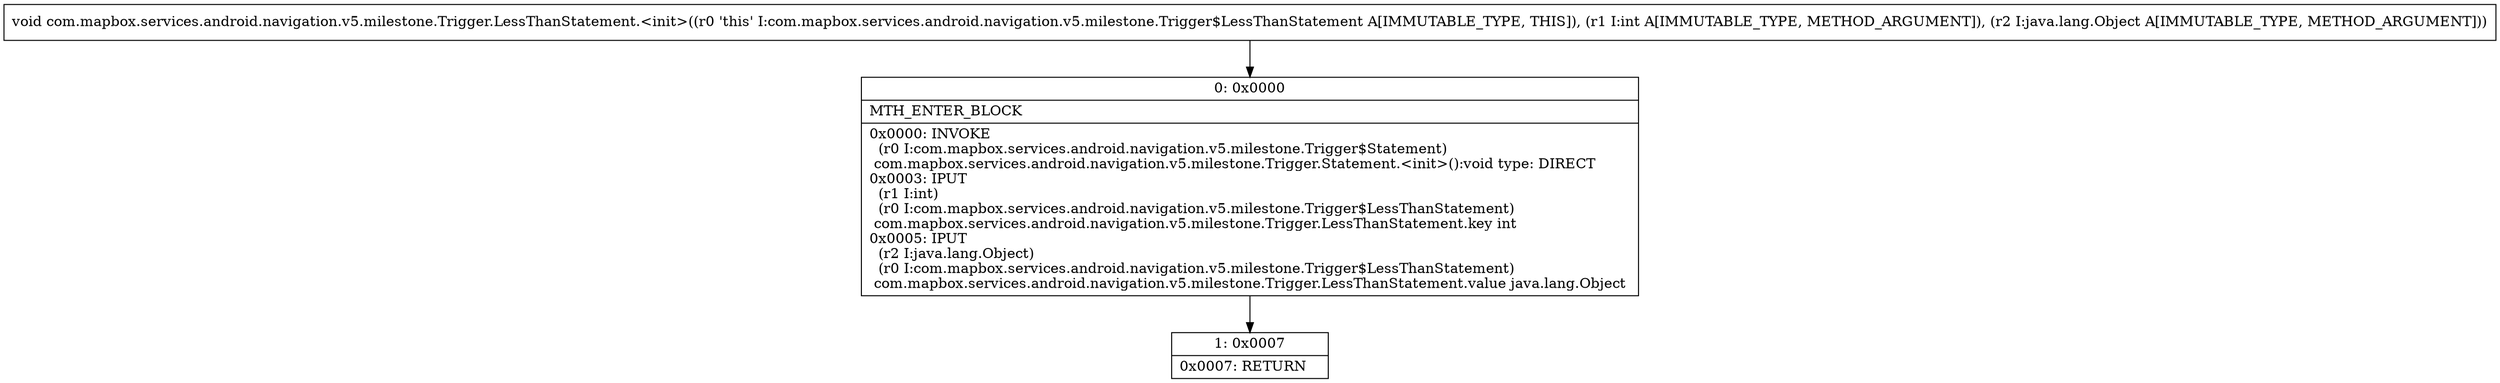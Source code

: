 digraph "CFG forcom.mapbox.services.android.navigation.v5.milestone.Trigger.LessThanStatement.\<init\>(ILjava\/lang\/Object;)V" {
Node_0 [shape=record,label="{0\:\ 0x0000|MTH_ENTER_BLOCK\l|0x0000: INVOKE  \l  (r0 I:com.mapbox.services.android.navigation.v5.milestone.Trigger$Statement)\l com.mapbox.services.android.navigation.v5.milestone.Trigger.Statement.\<init\>():void type: DIRECT \l0x0003: IPUT  \l  (r1 I:int)\l  (r0 I:com.mapbox.services.android.navigation.v5.milestone.Trigger$LessThanStatement)\l com.mapbox.services.android.navigation.v5.milestone.Trigger.LessThanStatement.key int \l0x0005: IPUT  \l  (r2 I:java.lang.Object)\l  (r0 I:com.mapbox.services.android.navigation.v5.milestone.Trigger$LessThanStatement)\l com.mapbox.services.android.navigation.v5.milestone.Trigger.LessThanStatement.value java.lang.Object \l}"];
Node_1 [shape=record,label="{1\:\ 0x0007|0x0007: RETURN   \l}"];
MethodNode[shape=record,label="{void com.mapbox.services.android.navigation.v5.milestone.Trigger.LessThanStatement.\<init\>((r0 'this' I:com.mapbox.services.android.navigation.v5.milestone.Trigger$LessThanStatement A[IMMUTABLE_TYPE, THIS]), (r1 I:int A[IMMUTABLE_TYPE, METHOD_ARGUMENT]), (r2 I:java.lang.Object A[IMMUTABLE_TYPE, METHOD_ARGUMENT])) }"];
MethodNode -> Node_0;
Node_0 -> Node_1;
}

